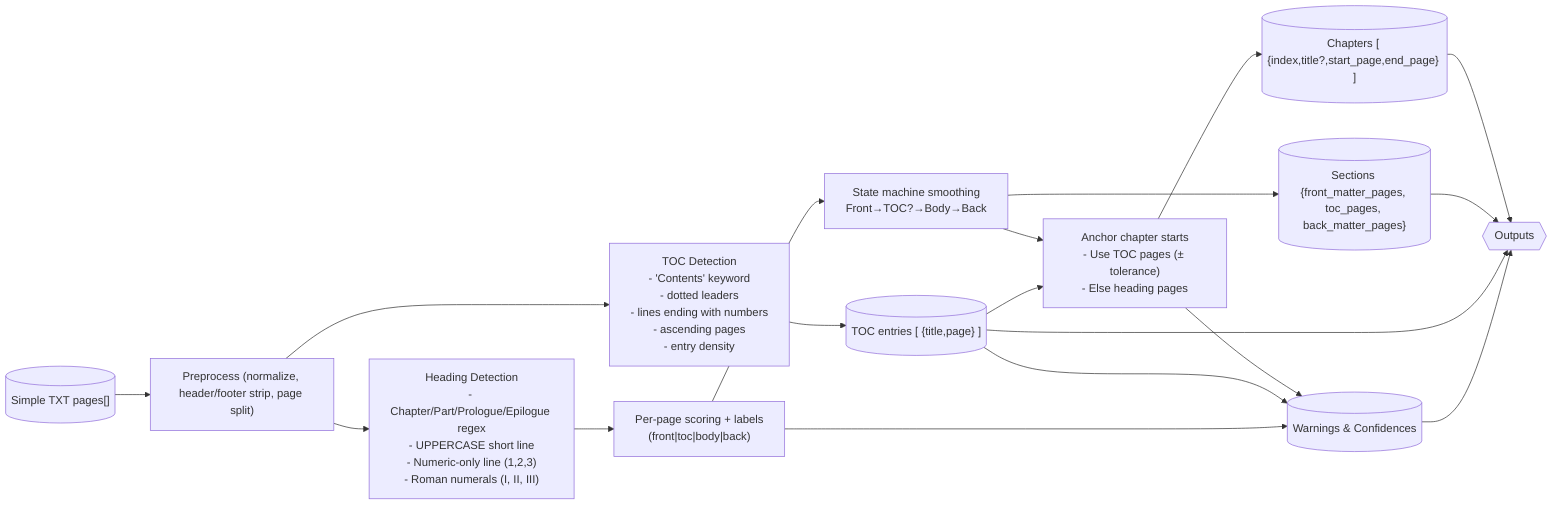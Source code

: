 flowchart LR
  TXT[("Simple TXT pages[]")]
  Pre["Preprocess (normalize, header/footer strip, page split)"]
  TOCDetect["TOC Detection\n- 'Contents' keyword\n- dotted leaders\n- lines ending with numbers\n- ascending pages\n- entry density"]
  TOCEntries[("TOC entries [ {title,page} ]")]
  HeadingDetect["Heading Detection\n- Chapter/Part/Prologue/Epilogue regex\n- UPPERCASE short line\n- Numeric-only line (1,2,3)\n- Roman numerals (I, II, III)"]
  PageLabel["Per-page scoring + labels\n(front|toc|body|back)"]
  Smooth["State machine smoothing\nFront→TOC?→Body→Back"]
  Anchors["Anchor chapter starts\n- Use TOC pages (± tolerance)\n- Else heading pages"]
  Chapters[("Chapters [ {index,title?,start_page,end_page} ]")]
  Sections[("Sections {front_matter_pages, toc_pages, back_matter_pages}")]
  Warnings[("Warnings & Confidences")]

  TXT --> Pre --> TOCDetect --> TOCEntries
  Pre --> HeadingDetect --> PageLabel --> Smooth --> Anchors --> Chapters
  TOCEntries --> Anchors
  Smooth --> Sections
  Anchors --> Warnings
  TOCEntries --> Warnings
  PageLabel --> Warnings

  Outputs{{"Outputs"}}
  Chapters --> Outputs
  Sections --> Outputs
  TOCEntries --> Outputs
  Warnings --> Outputs
